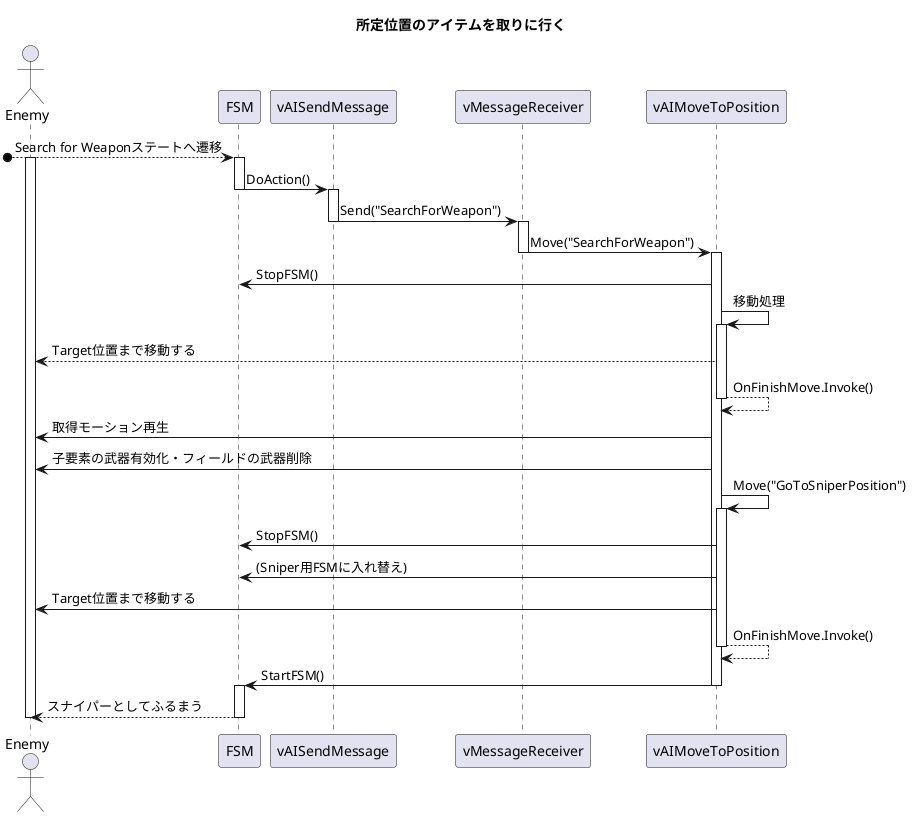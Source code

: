 @startuml take_item
title 所定位置のアイテムを取りに行く

actor Enemy
participant FSM
participant vAISendMessage
participant vMessageReceiver
participant vAIMoveToPosition

[o--> FSM++ : Search for Weaponステートへ遷移
activate Enemy
FSM -> vAISendMessage--++ : DoAction()
vAISendMessage -> vMessageReceiver--++ : Send("SearchForWeapon")
vMessageReceiver -> vAIMoveToPosition--++ : Move("SearchForWeapon")
vAIMoveToPosition -> FSM : StopFSM()
vAIMoveToPosition -> vAIMoveToPosition++ : 移動処理
vAIMoveToPosition --> Enemy : Target位置まで移動する
return OnFinishMove.Invoke()
vAIMoveToPosition -> Enemy : 取得モーション再生
vAIMoveToPosition -> Enemy : 子要素の武器有効化・フィールドの武器削除
vAIMoveToPosition -> vAIMoveToPosition++ : Move("GoToSniperPosition")
vAIMoveToPosition -> FSM : StopFSM()
vAIMoveToPosition -> FSM : (Sniper用FSMに入れ替え)
vAIMoveToPosition -> Enemy : Target位置まで移動する
return OnFinishMove.Invoke()
vAIMoveToPosition -> FSM--++ : StartFSM()
FSM --> Enemy-- : スナイパーとしてふるまう
deactivate Enemy

@enduml
